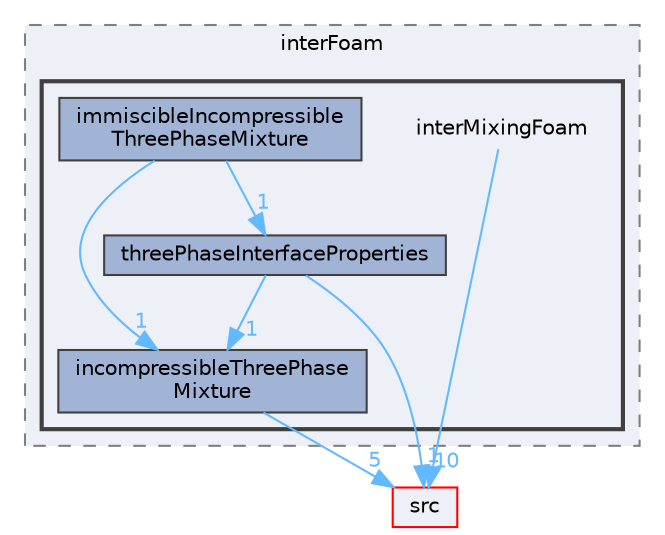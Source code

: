 digraph "applications/solvers/multiphase/interFoam/interMixingFoam"
{
 // LATEX_PDF_SIZE
  bgcolor="transparent";
  edge [fontname=Helvetica,fontsize=10,labelfontname=Helvetica,labelfontsize=10];
  node [fontname=Helvetica,fontsize=10,shape=box,height=0.2,width=0.4];
  compound=true
  subgraph clusterdir_6cbc35a456677982ef0a79ee58fc4be3 {
    graph [ bgcolor="#edf0f7", pencolor="grey50", label="interFoam", fontname=Helvetica,fontsize=10 style="filled,dashed", URL="dir_6cbc35a456677982ef0a79ee58fc4be3.html",tooltip=""]
  subgraph clusterdir_011fa2c206d871c34274e95e94b6d3f0 {
    graph [ bgcolor="#edf0f7", pencolor="grey25", label="", fontname=Helvetica,fontsize=10 style="filled,bold", URL="dir_011fa2c206d871c34274e95e94b6d3f0.html",tooltip=""]
    dir_011fa2c206d871c34274e95e94b6d3f0 [shape=plaintext, label="interMixingFoam"];
  dir_a8cb270b8e0465a49a6ee7d487836ab6 [label="immiscibleIncompressible\lThreePhaseMixture", fillcolor="#a2b4d6", color="grey25", style="filled", URL="dir_a8cb270b8e0465a49a6ee7d487836ab6.html",tooltip=""];
  dir_739f0f82caf86bc6717e811a1995f7e5 [label="incompressibleThreePhase\lMixture", fillcolor="#a2b4d6", color="grey25", style="filled", URL="dir_739f0f82caf86bc6717e811a1995f7e5.html",tooltip=""];
  dir_6d13952641fb818872efe65013d54c93 [label="threePhaseInterfaceProperties", fillcolor="#a2b4d6", color="grey25", style="filled", URL="dir_6d13952641fb818872efe65013d54c93.html",tooltip=""];
  }
  }
  dir_68267d1309a1af8e8297ef4c3efbcdba [label="src", fillcolor="#edf0f7", color="red", style="filled", URL="dir_68267d1309a1af8e8297ef4c3efbcdba.html",tooltip=""];
  dir_011fa2c206d871c34274e95e94b6d3f0->dir_68267d1309a1af8e8297ef4c3efbcdba [headlabel="10", labeldistance=1.5 headhref="dir_001914_003729.html" href="dir_001914_003729.html" color="steelblue1" fontcolor="steelblue1"];
  dir_a8cb270b8e0465a49a6ee7d487836ab6->dir_6d13952641fb818872efe65013d54c93 [headlabel="1", labeldistance=1.5 headhref="dir_001788_004033.html" href="dir_001788_004033.html" color="steelblue1" fontcolor="steelblue1"];
  dir_a8cb270b8e0465a49a6ee7d487836ab6->dir_739f0f82caf86bc6717e811a1995f7e5 [headlabel="1", labeldistance=1.5 headhref="dir_001788_001829.html" href="dir_001788_001829.html" color="steelblue1" fontcolor="steelblue1"];
  dir_739f0f82caf86bc6717e811a1995f7e5->dir_68267d1309a1af8e8297ef4c3efbcdba [headlabel="5", labeldistance=1.5 headhref="dir_001829_003729.html" href="dir_001829_003729.html" color="steelblue1" fontcolor="steelblue1"];
  dir_6d13952641fb818872efe65013d54c93->dir_68267d1309a1af8e8297ef4c3efbcdba [headlabel="1", labeldistance=1.5 headhref="dir_004033_003729.html" href="dir_004033_003729.html" color="steelblue1" fontcolor="steelblue1"];
  dir_6d13952641fb818872efe65013d54c93->dir_739f0f82caf86bc6717e811a1995f7e5 [headlabel="1", labeldistance=1.5 headhref="dir_004033_001829.html" href="dir_004033_001829.html" color="steelblue1" fontcolor="steelblue1"];
}
